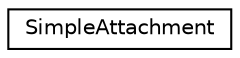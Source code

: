 digraph "Graphical Class Hierarchy"
{
  edge [fontname="Helvetica",fontsize="10",labelfontname="Helvetica",labelfontsize="10"];
  node [fontname="Helvetica",fontsize="10",shape=record];
  rankdir="LR";
  Node1 [label="SimpleAttachment",height=0.2,width=0.4,color="black", fillcolor="white", style="filled",URL="$class_simple_attachment.html"];
}
